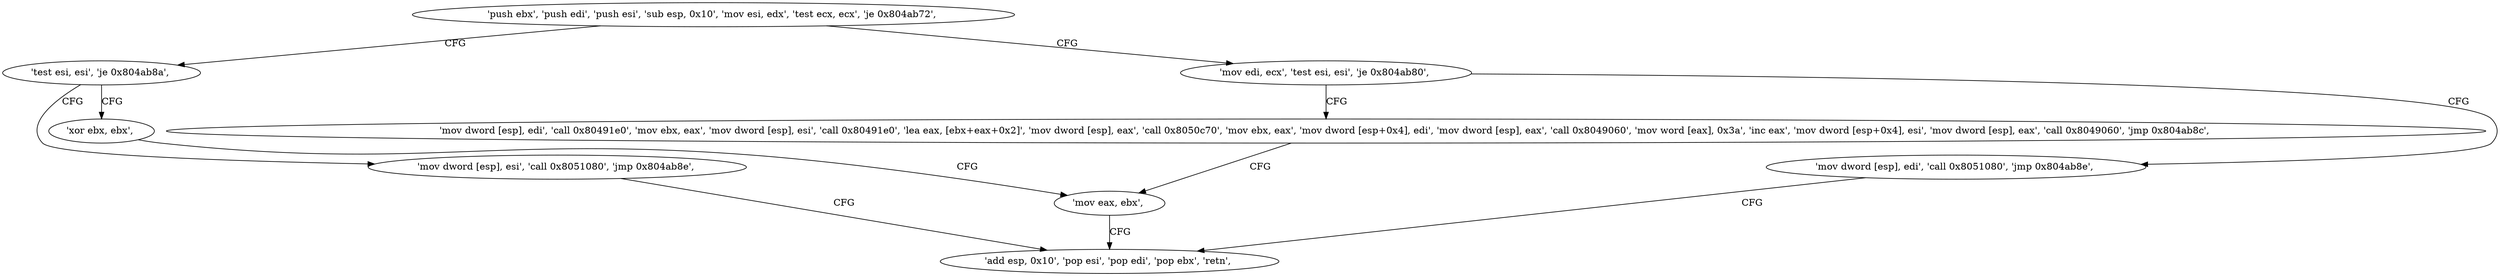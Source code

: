 digraph "func" {
"134523680" [label = "'push ebx', 'push edi', 'push esi', 'sub esp, 0x10', 'mov esi, edx', 'test ecx, ecx', 'je 0x804ab72', " ]
"134523762" [label = "'test esi, esi', 'je 0x804ab8a', " ]
"134523692" [label = "'mov edi, ecx', 'test esi, esi', 'je 0x804ab80', " ]
"134523786" [label = "'xor ebx, ebx', " ]
"134523766" [label = "'mov dword [esp], esi', 'call 0x8051080', 'jmp 0x804ab8e', " ]
"134523776" [label = "'mov dword [esp], edi', 'call 0x8051080', 'jmp 0x804ab8e', " ]
"134523698" [label = "'mov dword [esp], edi', 'call 0x80491e0', 'mov ebx, eax', 'mov dword [esp], esi', 'call 0x80491e0', 'lea eax, [ebx+eax+0x2]', 'mov dword [esp], eax', 'call 0x8050c70', 'mov ebx, eax', 'mov dword [esp+0x4], edi', 'mov dword [esp], eax', 'call 0x8049060', 'mov word [eax], 0x3a', 'inc eax', 'mov dword [esp+0x4], esi', 'mov dword [esp], eax', 'call 0x8049060', 'jmp 0x804ab8c', " ]
"134523788" [label = "'mov eax, ebx', " ]
"134523790" [label = "'add esp, 0x10', 'pop esi', 'pop edi', 'pop ebx', 'retn', " ]
"134523680" -> "134523762" [ label = "CFG" ]
"134523680" -> "134523692" [ label = "CFG" ]
"134523762" -> "134523786" [ label = "CFG" ]
"134523762" -> "134523766" [ label = "CFG" ]
"134523692" -> "134523776" [ label = "CFG" ]
"134523692" -> "134523698" [ label = "CFG" ]
"134523786" -> "134523788" [ label = "CFG" ]
"134523766" -> "134523790" [ label = "CFG" ]
"134523776" -> "134523790" [ label = "CFG" ]
"134523698" -> "134523788" [ label = "CFG" ]
"134523788" -> "134523790" [ label = "CFG" ]
}
